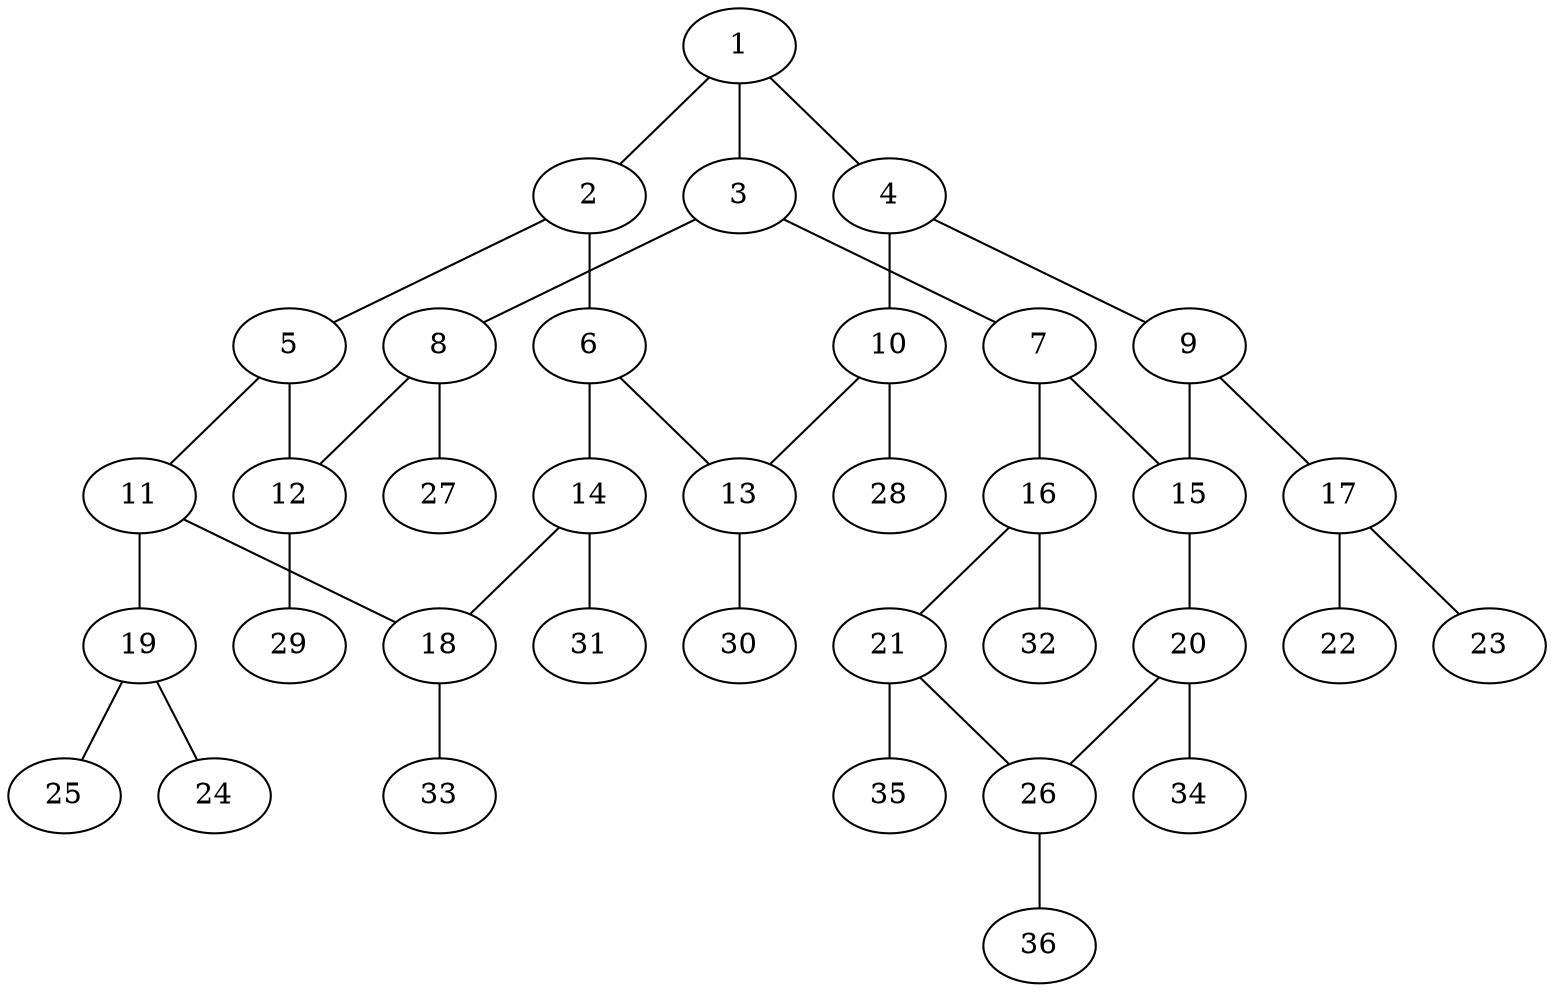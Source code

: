 graph molecule_3451 {
	1	 [chem=C];
	2	 [chem=C];
	1 -- 2	 [valence=1];
	3	 [chem=C];
	1 -- 3	 [valence=2];
	4	 [chem=C];
	1 -- 4	 [valence=1];
	5	 [chem=C];
	2 -- 5	 [valence=2];
	6	 [chem=C];
	2 -- 6	 [valence=1];
	7	 [chem=C];
	3 -- 7	 [valence=1];
	8	 [chem=C];
	3 -- 8	 [valence=1];
	9	 [chem=C];
	4 -- 9	 [valence=2];
	10	 [chem=C];
	4 -- 10	 [valence=1];
	11	 [chem=C];
	5 -- 11	 [valence=1];
	12	 [chem=C];
	5 -- 12	 [valence=1];
	13	 [chem=C];
	6 -- 13	 [valence=1];
	14	 [chem=C];
	6 -- 14	 [valence=2];
	15	 [chem=C];
	7 -- 15	 [valence=2];
	16	 [chem=C];
	7 -- 16	 [valence=1];
	8 -- 12	 [valence=2];
	27	 [chem=H];
	8 -- 27	 [valence=1];
	9 -- 15	 [valence=1];
	17	 [chem=N];
	9 -- 17	 [valence=1];
	10 -- 13	 [valence=2];
	28	 [chem=H];
	10 -- 28	 [valence=1];
	18	 [chem=C];
	11 -- 18	 [valence=2];
	19	 [chem=N];
	11 -- 19	 [valence=1];
	29	 [chem=H];
	12 -- 29	 [valence=1];
	30	 [chem=H];
	13 -- 30	 [valence=1];
	14 -- 18	 [valence=1];
	31	 [chem=H];
	14 -- 31	 [valence=1];
	20	 [chem=C];
	15 -- 20	 [valence=1];
	21	 [chem=C];
	16 -- 21	 [valence=2];
	32	 [chem=H];
	16 -- 32	 [valence=1];
	22	 [chem=O];
	17 -- 22	 [valence=2];
	23	 [chem=O];
	17 -- 23	 [valence=1];
	33	 [chem=H];
	18 -- 33	 [valence=1];
	24	 [chem=O];
	19 -- 24	 [valence=2];
	25	 [chem=O];
	19 -- 25	 [valence=1];
	26	 [chem=C];
	20 -- 26	 [valence=2];
	34	 [chem=H];
	20 -- 34	 [valence=1];
	21 -- 26	 [valence=1];
	35	 [chem=H];
	21 -- 35	 [valence=1];
	36	 [chem=H];
	26 -- 36	 [valence=1];
}
